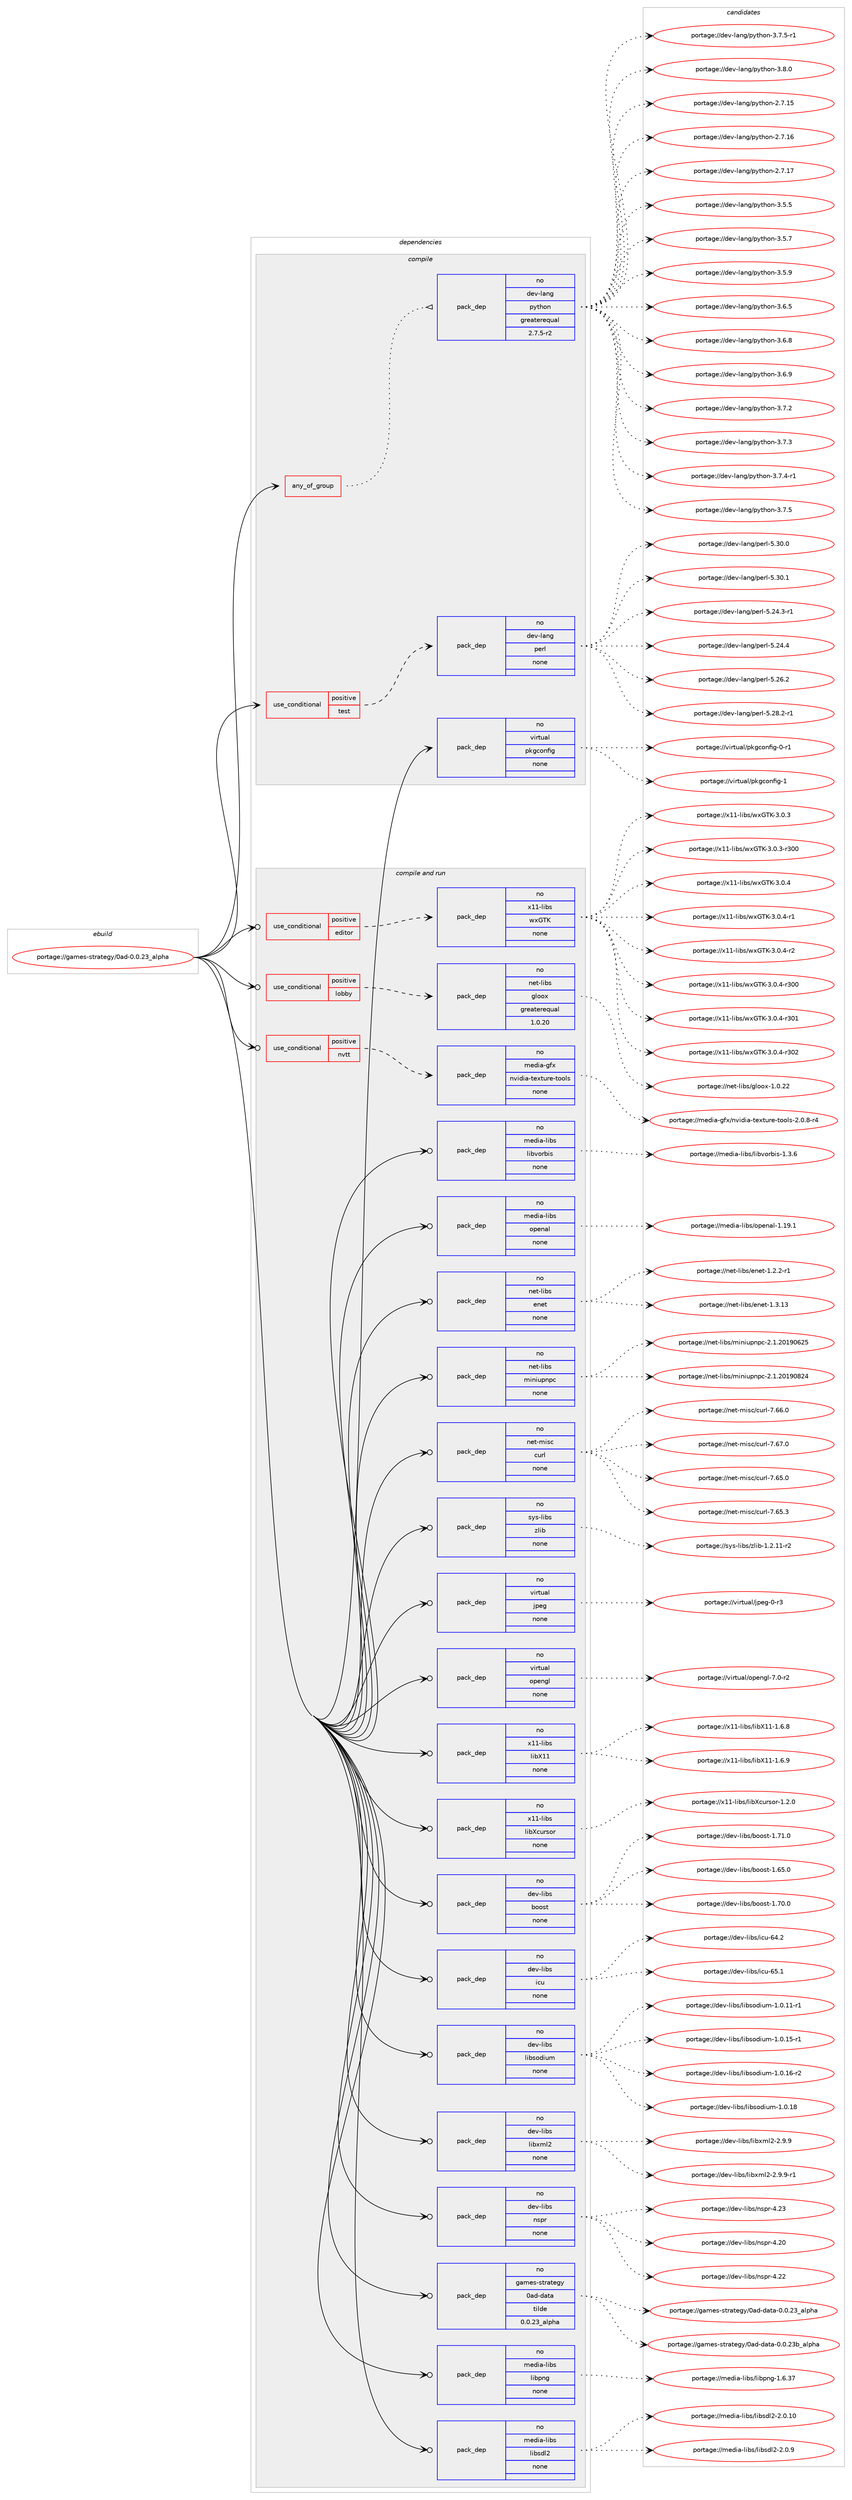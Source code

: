 digraph prolog {

# *************
# Graph options
# *************

newrank=true;
concentrate=true;
compound=true;
graph [rankdir=LR,fontname=Helvetica,fontsize=10,ranksep=1.5];#, ranksep=2.5, nodesep=0.2];
edge  [arrowhead=vee];
node  [fontname=Helvetica,fontsize=10];

# **********
# The ebuild
# **********

subgraph cluster_leftcol {
color=gray;
rank=same;
label=<<i>ebuild</i>>;
id [label="portage://games-strategy/0ad-0.0.23_alpha", color=red, width=4, href="../games-strategy/0ad-0.0.23_alpha.svg"];
}

# ****************
# The dependencies
# ****************

subgraph cluster_midcol {
color=gray;
label=<<i>dependencies</i>>;
subgraph cluster_compile {
fillcolor="#eeeeee";
style=filled;
label=<<i>compile</i>>;
subgraph any3956 {
dependency276526 [label=<<TABLE BORDER="0" CELLBORDER="1" CELLSPACING="0" CELLPADDING="4"><TR><TD CELLPADDING="10">any_of_group</TD></TR></TABLE>>, shape=none, color=red];subgraph pack198761 {
dependency276527 [label=<<TABLE BORDER="0" CELLBORDER="1" CELLSPACING="0" CELLPADDING="4" WIDTH="220"><TR><TD ROWSPAN="6" CELLPADDING="30">pack_dep</TD></TR><TR><TD WIDTH="110">no</TD></TR><TR><TD>dev-lang</TD></TR><TR><TD>python</TD></TR><TR><TD>greaterequal</TD></TR><TR><TD>2.7.5-r2</TD></TR></TABLE>>, shape=none, color=blue];
}
dependency276526:e -> dependency276527:w [weight=20,style="dotted",arrowhead="oinv"];
}
id:e -> dependency276526:w [weight=20,style="solid",arrowhead="vee"];
subgraph cond73735 {
dependency276528 [label=<<TABLE BORDER="0" CELLBORDER="1" CELLSPACING="0" CELLPADDING="4"><TR><TD ROWSPAN="3" CELLPADDING="10">use_conditional</TD></TR><TR><TD>positive</TD></TR><TR><TD>test</TD></TR></TABLE>>, shape=none, color=red];
subgraph pack198762 {
dependency276529 [label=<<TABLE BORDER="0" CELLBORDER="1" CELLSPACING="0" CELLPADDING="4" WIDTH="220"><TR><TD ROWSPAN="6" CELLPADDING="30">pack_dep</TD></TR><TR><TD WIDTH="110">no</TD></TR><TR><TD>dev-lang</TD></TR><TR><TD>perl</TD></TR><TR><TD>none</TD></TR><TR><TD></TD></TR></TABLE>>, shape=none, color=blue];
}
dependency276528:e -> dependency276529:w [weight=20,style="dashed",arrowhead="vee"];
}
id:e -> dependency276528:w [weight=20,style="solid",arrowhead="vee"];
subgraph pack198763 {
dependency276530 [label=<<TABLE BORDER="0" CELLBORDER="1" CELLSPACING="0" CELLPADDING="4" WIDTH="220"><TR><TD ROWSPAN="6" CELLPADDING="30">pack_dep</TD></TR><TR><TD WIDTH="110">no</TD></TR><TR><TD>virtual</TD></TR><TR><TD>pkgconfig</TD></TR><TR><TD>none</TD></TR><TR><TD></TD></TR></TABLE>>, shape=none, color=blue];
}
id:e -> dependency276530:w [weight=20,style="solid",arrowhead="vee"];
}
subgraph cluster_compileandrun {
fillcolor="#eeeeee";
style=filled;
label=<<i>compile and run</i>>;
subgraph cond73736 {
dependency276531 [label=<<TABLE BORDER="0" CELLBORDER="1" CELLSPACING="0" CELLPADDING="4"><TR><TD ROWSPAN="3" CELLPADDING="10">use_conditional</TD></TR><TR><TD>positive</TD></TR><TR><TD>editor</TD></TR></TABLE>>, shape=none, color=red];
subgraph pack198764 {
dependency276532 [label=<<TABLE BORDER="0" CELLBORDER="1" CELLSPACING="0" CELLPADDING="4" WIDTH="220"><TR><TD ROWSPAN="6" CELLPADDING="30">pack_dep</TD></TR><TR><TD WIDTH="110">no</TD></TR><TR><TD>x11-libs</TD></TR><TR><TD>wxGTK</TD></TR><TR><TD>none</TD></TR><TR><TD></TD></TR></TABLE>>, shape=none, color=blue];
}
dependency276531:e -> dependency276532:w [weight=20,style="dashed",arrowhead="vee"];
}
id:e -> dependency276531:w [weight=20,style="solid",arrowhead="odotvee"];
subgraph cond73737 {
dependency276533 [label=<<TABLE BORDER="0" CELLBORDER="1" CELLSPACING="0" CELLPADDING="4"><TR><TD ROWSPAN="3" CELLPADDING="10">use_conditional</TD></TR><TR><TD>positive</TD></TR><TR><TD>lobby</TD></TR></TABLE>>, shape=none, color=red];
subgraph pack198765 {
dependency276534 [label=<<TABLE BORDER="0" CELLBORDER="1" CELLSPACING="0" CELLPADDING="4" WIDTH="220"><TR><TD ROWSPAN="6" CELLPADDING="30">pack_dep</TD></TR><TR><TD WIDTH="110">no</TD></TR><TR><TD>net-libs</TD></TR><TR><TD>gloox</TD></TR><TR><TD>greaterequal</TD></TR><TR><TD>1.0.20</TD></TR></TABLE>>, shape=none, color=blue];
}
dependency276533:e -> dependency276534:w [weight=20,style="dashed",arrowhead="vee"];
}
id:e -> dependency276533:w [weight=20,style="solid",arrowhead="odotvee"];
subgraph cond73738 {
dependency276535 [label=<<TABLE BORDER="0" CELLBORDER="1" CELLSPACING="0" CELLPADDING="4"><TR><TD ROWSPAN="3" CELLPADDING="10">use_conditional</TD></TR><TR><TD>positive</TD></TR><TR><TD>nvtt</TD></TR></TABLE>>, shape=none, color=red];
subgraph pack198766 {
dependency276536 [label=<<TABLE BORDER="0" CELLBORDER="1" CELLSPACING="0" CELLPADDING="4" WIDTH="220"><TR><TD ROWSPAN="6" CELLPADDING="30">pack_dep</TD></TR><TR><TD WIDTH="110">no</TD></TR><TR><TD>media-gfx</TD></TR><TR><TD>nvidia-texture-tools</TD></TR><TR><TD>none</TD></TR><TR><TD></TD></TR></TABLE>>, shape=none, color=blue];
}
dependency276535:e -> dependency276536:w [weight=20,style="dashed",arrowhead="vee"];
}
id:e -> dependency276535:w [weight=20,style="solid",arrowhead="odotvee"];
subgraph pack198767 {
dependency276537 [label=<<TABLE BORDER="0" CELLBORDER="1" CELLSPACING="0" CELLPADDING="4" WIDTH="220"><TR><TD ROWSPAN="6" CELLPADDING="30">pack_dep</TD></TR><TR><TD WIDTH="110">no</TD></TR><TR><TD>dev-libs</TD></TR><TR><TD>boost</TD></TR><TR><TD>none</TD></TR><TR><TD></TD></TR></TABLE>>, shape=none, color=blue];
}
id:e -> dependency276537:w [weight=20,style="solid",arrowhead="odotvee"];
subgraph pack198768 {
dependency276538 [label=<<TABLE BORDER="0" CELLBORDER="1" CELLSPACING="0" CELLPADDING="4" WIDTH="220"><TR><TD ROWSPAN="6" CELLPADDING="30">pack_dep</TD></TR><TR><TD WIDTH="110">no</TD></TR><TR><TD>dev-libs</TD></TR><TR><TD>icu</TD></TR><TR><TD>none</TD></TR><TR><TD></TD></TR></TABLE>>, shape=none, color=blue];
}
id:e -> dependency276538:w [weight=20,style="solid",arrowhead="odotvee"];
subgraph pack198769 {
dependency276539 [label=<<TABLE BORDER="0" CELLBORDER="1" CELLSPACING="0" CELLPADDING="4" WIDTH="220"><TR><TD ROWSPAN="6" CELLPADDING="30">pack_dep</TD></TR><TR><TD WIDTH="110">no</TD></TR><TR><TD>dev-libs</TD></TR><TR><TD>libsodium</TD></TR><TR><TD>none</TD></TR><TR><TD></TD></TR></TABLE>>, shape=none, color=blue];
}
id:e -> dependency276539:w [weight=20,style="solid",arrowhead="odotvee"];
subgraph pack198770 {
dependency276540 [label=<<TABLE BORDER="0" CELLBORDER="1" CELLSPACING="0" CELLPADDING="4" WIDTH="220"><TR><TD ROWSPAN="6" CELLPADDING="30">pack_dep</TD></TR><TR><TD WIDTH="110">no</TD></TR><TR><TD>dev-libs</TD></TR><TR><TD>libxml2</TD></TR><TR><TD>none</TD></TR><TR><TD></TD></TR></TABLE>>, shape=none, color=blue];
}
id:e -> dependency276540:w [weight=20,style="solid",arrowhead="odotvee"];
subgraph pack198771 {
dependency276541 [label=<<TABLE BORDER="0" CELLBORDER="1" CELLSPACING="0" CELLPADDING="4" WIDTH="220"><TR><TD ROWSPAN="6" CELLPADDING="30">pack_dep</TD></TR><TR><TD WIDTH="110">no</TD></TR><TR><TD>dev-libs</TD></TR><TR><TD>nspr</TD></TR><TR><TD>none</TD></TR><TR><TD></TD></TR></TABLE>>, shape=none, color=blue];
}
id:e -> dependency276541:w [weight=20,style="solid",arrowhead="odotvee"];
subgraph pack198772 {
dependency276542 [label=<<TABLE BORDER="0" CELLBORDER="1" CELLSPACING="0" CELLPADDING="4" WIDTH="220"><TR><TD ROWSPAN="6" CELLPADDING="30">pack_dep</TD></TR><TR><TD WIDTH="110">no</TD></TR><TR><TD>games-strategy</TD></TR><TR><TD>0ad-data</TD></TR><TR><TD>tilde</TD></TR><TR><TD>0.0.23_alpha</TD></TR></TABLE>>, shape=none, color=blue];
}
id:e -> dependency276542:w [weight=20,style="solid",arrowhead="odotvee"];
subgraph pack198773 {
dependency276543 [label=<<TABLE BORDER="0" CELLBORDER="1" CELLSPACING="0" CELLPADDING="4" WIDTH="220"><TR><TD ROWSPAN="6" CELLPADDING="30">pack_dep</TD></TR><TR><TD WIDTH="110">no</TD></TR><TR><TD>media-libs</TD></TR><TR><TD>libpng</TD></TR><TR><TD>none</TD></TR><TR><TD></TD></TR></TABLE>>, shape=none, color=blue];
}
id:e -> dependency276543:w [weight=20,style="solid",arrowhead="odotvee"];
subgraph pack198774 {
dependency276544 [label=<<TABLE BORDER="0" CELLBORDER="1" CELLSPACING="0" CELLPADDING="4" WIDTH="220"><TR><TD ROWSPAN="6" CELLPADDING="30">pack_dep</TD></TR><TR><TD WIDTH="110">no</TD></TR><TR><TD>media-libs</TD></TR><TR><TD>libsdl2</TD></TR><TR><TD>none</TD></TR><TR><TD></TD></TR></TABLE>>, shape=none, color=blue];
}
id:e -> dependency276544:w [weight=20,style="solid",arrowhead="odotvee"];
subgraph pack198775 {
dependency276545 [label=<<TABLE BORDER="0" CELLBORDER="1" CELLSPACING="0" CELLPADDING="4" WIDTH="220"><TR><TD ROWSPAN="6" CELLPADDING="30">pack_dep</TD></TR><TR><TD WIDTH="110">no</TD></TR><TR><TD>media-libs</TD></TR><TR><TD>libvorbis</TD></TR><TR><TD>none</TD></TR><TR><TD></TD></TR></TABLE>>, shape=none, color=blue];
}
id:e -> dependency276545:w [weight=20,style="solid",arrowhead="odotvee"];
subgraph pack198776 {
dependency276546 [label=<<TABLE BORDER="0" CELLBORDER="1" CELLSPACING="0" CELLPADDING="4" WIDTH="220"><TR><TD ROWSPAN="6" CELLPADDING="30">pack_dep</TD></TR><TR><TD WIDTH="110">no</TD></TR><TR><TD>media-libs</TD></TR><TR><TD>openal</TD></TR><TR><TD>none</TD></TR><TR><TD></TD></TR></TABLE>>, shape=none, color=blue];
}
id:e -> dependency276546:w [weight=20,style="solid",arrowhead="odotvee"];
subgraph pack198777 {
dependency276547 [label=<<TABLE BORDER="0" CELLBORDER="1" CELLSPACING="0" CELLPADDING="4" WIDTH="220"><TR><TD ROWSPAN="6" CELLPADDING="30">pack_dep</TD></TR><TR><TD WIDTH="110">no</TD></TR><TR><TD>net-libs</TD></TR><TR><TD>enet</TD></TR><TR><TD>none</TD></TR><TR><TD></TD></TR></TABLE>>, shape=none, color=blue];
}
id:e -> dependency276547:w [weight=20,style="solid",arrowhead="odotvee"];
subgraph pack198778 {
dependency276548 [label=<<TABLE BORDER="0" CELLBORDER="1" CELLSPACING="0" CELLPADDING="4" WIDTH="220"><TR><TD ROWSPAN="6" CELLPADDING="30">pack_dep</TD></TR><TR><TD WIDTH="110">no</TD></TR><TR><TD>net-libs</TD></TR><TR><TD>miniupnpc</TD></TR><TR><TD>none</TD></TR><TR><TD></TD></TR></TABLE>>, shape=none, color=blue];
}
id:e -> dependency276548:w [weight=20,style="solid",arrowhead="odotvee"];
subgraph pack198779 {
dependency276549 [label=<<TABLE BORDER="0" CELLBORDER="1" CELLSPACING="0" CELLPADDING="4" WIDTH="220"><TR><TD ROWSPAN="6" CELLPADDING="30">pack_dep</TD></TR><TR><TD WIDTH="110">no</TD></TR><TR><TD>net-misc</TD></TR><TR><TD>curl</TD></TR><TR><TD>none</TD></TR><TR><TD></TD></TR></TABLE>>, shape=none, color=blue];
}
id:e -> dependency276549:w [weight=20,style="solid",arrowhead="odotvee"];
subgraph pack198780 {
dependency276550 [label=<<TABLE BORDER="0" CELLBORDER="1" CELLSPACING="0" CELLPADDING="4" WIDTH="220"><TR><TD ROWSPAN="6" CELLPADDING="30">pack_dep</TD></TR><TR><TD WIDTH="110">no</TD></TR><TR><TD>sys-libs</TD></TR><TR><TD>zlib</TD></TR><TR><TD>none</TD></TR><TR><TD></TD></TR></TABLE>>, shape=none, color=blue];
}
id:e -> dependency276550:w [weight=20,style="solid",arrowhead="odotvee"];
subgraph pack198781 {
dependency276551 [label=<<TABLE BORDER="0" CELLBORDER="1" CELLSPACING="0" CELLPADDING="4" WIDTH="220"><TR><TD ROWSPAN="6" CELLPADDING="30">pack_dep</TD></TR><TR><TD WIDTH="110">no</TD></TR><TR><TD>virtual</TD></TR><TR><TD>jpeg</TD></TR><TR><TD>none</TD></TR><TR><TD></TD></TR></TABLE>>, shape=none, color=blue];
}
id:e -> dependency276551:w [weight=20,style="solid",arrowhead="odotvee"];
subgraph pack198782 {
dependency276552 [label=<<TABLE BORDER="0" CELLBORDER="1" CELLSPACING="0" CELLPADDING="4" WIDTH="220"><TR><TD ROWSPAN="6" CELLPADDING="30">pack_dep</TD></TR><TR><TD WIDTH="110">no</TD></TR><TR><TD>virtual</TD></TR><TR><TD>opengl</TD></TR><TR><TD>none</TD></TR><TR><TD></TD></TR></TABLE>>, shape=none, color=blue];
}
id:e -> dependency276552:w [weight=20,style="solid",arrowhead="odotvee"];
subgraph pack198783 {
dependency276553 [label=<<TABLE BORDER="0" CELLBORDER="1" CELLSPACING="0" CELLPADDING="4" WIDTH="220"><TR><TD ROWSPAN="6" CELLPADDING="30">pack_dep</TD></TR><TR><TD WIDTH="110">no</TD></TR><TR><TD>x11-libs</TD></TR><TR><TD>libX11</TD></TR><TR><TD>none</TD></TR><TR><TD></TD></TR></TABLE>>, shape=none, color=blue];
}
id:e -> dependency276553:w [weight=20,style="solid",arrowhead="odotvee"];
subgraph pack198784 {
dependency276554 [label=<<TABLE BORDER="0" CELLBORDER="1" CELLSPACING="0" CELLPADDING="4" WIDTH="220"><TR><TD ROWSPAN="6" CELLPADDING="30">pack_dep</TD></TR><TR><TD WIDTH="110">no</TD></TR><TR><TD>x11-libs</TD></TR><TR><TD>libXcursor</TD></TR><TR><TD>none</TD></TR><TR><TD></TD></TR></TABLE>>, shape=none, color=blue];
}
id:e -> dependency276554:w [weight=20,style="solid",arrowhead="odotvee"];
}
subgraph cluster_run {
fillcolor="#eeeeee";
style=filled;
label=<<i>run</i>>;
}
}

# **************
# The candidates
# **************

subgraph cluster_choices {
rank=same;
color=gray;
label=<<i>candidates</i>>;

subgraph choice198761 {
color=black;
nodesep=1;
choiceportage10010111845108971101034711212111610411111045504655464953 [label="portage://dev-lang/python-2.7.15", color=red, width=4,href="../dev-lang/python-2.7.15.svg"];
choiceportage10010111845108971101034711212111610411111045504655464954 [label="portage://dev-lang/python-2.7.16", color=red, width=4,href="../dev-lang/python-2.7.16.svg"];
choiceportage10010111845108971101034711212111610411111045504655464955 [label="portage://dev-lang/python-2.7.17", color=red, width=4,href="../dev-lang/python-2.7.17.svg"];
choiceportage100101118451089711010347112121116104111110455146534653 [label="portage://dev-lang/python-3.5.5", color=red, width=4,href="../dev-lang/python-3.5.5.svg"];
choiceportage100101118451089711010347112121116104111110455146534655 [label="portage://dev-lang/python-3.5.7", color=red, width=4,href="../dev-lang/python-3.5.7.svg"];
choiceportage100101118451089711010347112121116104111110455146534657 [label="portage://dev-lang/python-3.5.9", color=red, width=4,href="../dev-lang/python-3.5.9.svg"];
choiceportage100101118451089711010347112121116104111110455146544653 [label="portage://dev-lang/python-3.6.5", color=red, width=4,href="../dev-lang/python-3.6.5.svg"];
choiceportage100101118451089711010347112121116104111110455146544656 [label="portage://dev-lang/python-3.6.8", color=red, width=4,href="../dev-lang/python-3.6.8.svg"];
choiceportage100101118451089711010347112121116104111110455146544657 [label="portage://dev-lang/python-3.6.9", color=red, width=4,href="../dev-lang/python-3.6.9.svg"];
choiceportage100101118451089711010347112121116104111110455146554650 [label="portage://dev-lang/python-3.7.2", color=red, width=4,href="../dev-lang/python-3.7.2.svg"];
choiceportage100101118451089711010347112121116104111110455146554651 [label="portage://dev-lang/python-3.7.3", color=red, width=4,href="../dev-lang/python-3.7.3.svg"];
choiceportage1001011184510897110103471121211161041111104551465546524511449 [label="portage://dev-lang/python-3.7.4-r1", color=red, width=4,href="../dev-lang/python-3.7.4-r1.svg"];
choiceportage100101118451089711010347112121116104111110455146554653 [label="portage://dev-lang/python-3.7.5", color=red, width=4,href="../dev-lang/python-3.7.5.svg"];
choiceportage1001011184510897110103471121211161041111104551465546534511449 [label="portage://dev-lang/python-3.7.5-r1", color=red, width=4,href="../dev-lang/python-3.7.5-r1.svg"];
choiceportage100101118451089711010347112121116104111110455146564648 [label="portage://dev-lang/python-3.8.0", color=red, width=4,href="../dev-lang/python-3.8.0.svg"];
dependency276527:e -> choiceportage10010111845108971101034711212111610411111045504655464953:w [style=dotted,weight="100"];
dependency276527:e -> choiceportage10010111845108971101034711212111610411111045504655464954:w [style=dotted,weight="100"];
dependency276527:e -> choiceportage10010111845108971101034711212111610411111045504655464955:w [style=dotted,weight="100"];
dependency276527:e -> choiceportage100101118451089711010347112121116104111110455146534653:w [style=dotted,weight="100"];
dependency276527:e -> choiceportage100101118451089711010347112121116104111110455146534655:w [style=dotted,weight="100"];
dependency276527:e -> choiceportage100101118451089711010347112121116104111110455146534657:w [style=dotted,weight="100"];
dependency276527:e -> choiceportage100101118451089711010347112121116104111110455146544653:w [style=dotted,weight="100"];
dependency276527:e -> choiceportage100101118451089711010347112121116104111110455146544656:w [style=dotted,weight="100"];
dependency276527:e -> choiceportage100101118451089711010347112121116104111110455146544657:w [style=dotted,weight="100"];
dependency276527:e -> choiceportage100101118451089711010347112121116104111110455146554650:w [style=dotted,weight="100"];
dependency276527:e -> choiceportage100101118451089711010347112121116104111110455146554651:w [style=dotted,weight="100"];
dependency276527:e -> choiceportage1001011184510897110103471121211161041111104551465546524511449:w [style=dotted,weight="100"];
dependency276527:e -> choiceportage100101118451089711010347112121116104111110455146554653:w [style=dotted,weight="100"];
dependency276527:e -> choiceportage1001011184510897110103471121211161041111104551465546534511449:w [style=dotted,weight="100"];
dependency276527:e -> choiceportage100101118451089711010347112121116104111110455146564648:w [style=dotted,weight="100"];
}
subgraph choice198762 {
color=black;
nodesep=1;
choiceportage100101118451089711010347112101114108455346505246514511449 [label="portage://dev-lang/perl-5.24.3-r1", color=red, width=4,href="../dev-lang/perl-5.24.3-r1.svg"];
choiceportage10010111845108971101034711210111410845534650524652 [label="portage://dev-lang/perl-5.24.4", color=red, width=4,href="../dev-lang/perl-5.24.4.svg"];
choiceportage10010111845108971101034711210111410845534650544650 [label="portage://dev-lang/perl-5.26.2", color=red, width=4,href="../dev-lang/perl-5.26.2.svg"];
choiceportage100101118451089711010347112101114108455346505646504511449 [label="portage://dev-lang/perl-5.28.2-r1", color=red, width=4,href="../dev-lang/perl-5.28.2-r1.svg"];
choiceportage10010111845108971101034711210111410845534651484648 [label="portage://dev-lang/perl-5.30.0", color=red, width=4,href="../dev-lang/perl-5.30.0.svg"];
choiceportage10010111845108971101034711210111410845534651484649 [label="portage://dev-lang/perl-5.30.1", color=red, width=4,href="../dev-lang/perl-5.30.1.svg"];
dependency276529:e -> choiceportage100101118451089711010347112101114108455346505246514511449:w [style=dotted,weight="100"];
dependency276529:e -> choiceportage10010111845108971101034711210111410845534650524652:w [style=dotted,weight="100"];
dependency276529:e -> choiceportage10010111845108971101034711210111410845534650544650:w [style=dotted,weight="100"];
dependency276529:e -> choiceportage100101118451089711010347112101114108455346505646504511449:w [style=dotted,weight="100"];
dependency276529:e -> choiceportage10010111845108971101034711210111410845534651484648:w [style=dotted,weight="100"];
dependency276529:e -> choiceportage10010111845108971101034711210111410845534651484649:w [style=dotted,weight="100"];
}
subgraph choice198763 {
color=black;
nodesep=1;
choiceportage11810511411611797108471121071039911111010210510345484511449 [label="portage://virtual/pkgconfig-0-r1", color=red, width=4,href="../virtual/pkgconfig-0-r1.svg"];
choiceportage1181051141161179710847112107103991111101021051034549 [label="portage://virtual/pkgconfig-1", color=red, width=4,href="../virtual/pkgconfig-1.svg"];
dependency276530:e -> choiceportage11810511411611797108471121071039911111010210510345484511449:w [style=dotted,weight="100"];
dependency276530:e -> choiceportage1181051141161179710847112107103991111101021051034549:w [style=dotted,weight="100"];
}
subgraph choice198764 {
color=black;
nodesep=1;
choiceportage1204949451081059811547119120718475455146484651 [label="portage://x11-libs/wxGTK-3.0.3", color=red, width=4,href="../x11-libs/wxGTK-3.0.3.svg"];
choiceportage120494945108105981154711912071847545514648465145114514848 [label="portage://x11-libs/wxGTK-3.0.3-r300", color=red, width=4,href="../x11-libs/wxGTK-3.0.3-r300.svg"];
choiceportage1204949451081059811547119120718475455146484652 [label="portage://x11-libs/wxGTK-3.0.4", color=red, width=4,href="../x11-libs/wxGTK-3.0.4.svg"];
choiceportage12049494510810598115471191207184754551464846524511449 [label="portage://x11-libs/wxGTK-3.0.4-r1", color=red, width=4,href="../x11-libs/wxGTK-3.0.4-r1.svg"];
choiceportage12049494510810598115471191207184754551464846524511450 [label="portage://x11-libs/wxGTK-3.0.4-r2", color=red, width=4,href="../x11-libs/wxGTK-3.0.4-r2.svg"];
choiceportage120494945108105981154711912071847545514648465245114514848 [label="portage://x11-libs/wxGTK-3.0.4-r300", color=red, width=4,href="../x11-libs/wxGTK-3.0.4-r300.svg"];
choiceportage120494945108105981154711912071847545514648465245114514849 [label="portage://x11-libs/wxGTK-3.0.4-r301", color=red, width=4,href="../x11-libs/wxGTK-3.0.4-r301.svg"];
choiceportage120494945108105981154711912071847545514648465245114514850 [label="portage://x11-libs/wxGTK-3.0.4-r302", color=red, width=4,href="../x11-libs/wxGTK-3.0.4-r302.svg"];
dependency276532:e -> choiceportage1204949451081059811547119120718475455146484651:w [style=dotted,weight="100"];
dependency276532:e -> choiceportage120494945108105981154711912071847545514648465145114514848:w [style=dotted,weight="100"];
dependency276532:e -> choiceportage1204949451081059811547119120718475455146484652:w [style=dotted,weight="100"];
dependency276532:e -> choiceportage12049494510810598115471191207184754551464846524511449:w [style=dotted,weight="100"];
dependency276532:e -> choiceportage12049494510810598115471191207184754551464846524511450:w [style=dotted,weight="100"];
dependency276532:e -> choiceportage120494945108105981154711912071847545514648465245114514848:w [style=dotted,weight="100"];
dependency276532:e -> choiceportage120494945108105981154711912071847545514648465245114514849:w [style=dotted,weight="100"];
dependency276532:e -> choiceportage120494945108105981154711912071847545514648465245114514850:w [style=dotted,weight="100"];
}
subgraph choice198765 {
color=black;
nodesep=1;
choiceportage11010111645108105981154710310811111112045494648465050 [label="portage://net-libs/gloox-1.0.22", color=red, width=4,href="../net-libs/gloox-1.0.22.svg"];
dependency276534:e -> choiceportage11010111645108105981154710310811111112045494648465050:w [style=dotted,weight="100"];
}
subgraph choice198766 {
color=black;
nodesep=1;
choiceportage1091011001059745103102120471101181051001059745116101120116117114101451161111111081154550464846564511452 [label="portage://media-gfx/nvidia-texture-tools-2.0.8-r4", color=red, width=4,href="../media-gfx/nvidia-texture-tools-2.0.8-r4.svg"];
dependency276536:e -> choiceportage1091011001059745103102120471101181051001059745116101120116117114101451161111111081154550464846564511452:w [style=dotted,weight="100"];
}
subgraph choice198767 {
color=black;
nodesep=1;
choiceportage1001011184510810598115479811111111511645494654534648 [label="portage://dev-libs/boost-1.65.0", color=red, width=4,href="../dev-libs/boost-1.65.0.svg"];
choiceportage1001011184510810598115479811111111511645494655484648 [label="portage://dev-libs/boost-1.70.0", color=red, width=4,href="../dev-libs/boost-1.70.0.svg"];
choiceportage1001011184510810598115479811111111511645494655494648 [label="portage://dev-libs/boost-1.71.0", color=red, width=4,href="../dev-libs/boost-1.71.0.svg"];
dependency276537:e -> choiceportage1001011184510810598115479811111111511645494654534648:w [style=dotted,weight="100"];
dependency276537:e -> choiceportage1001011184510810598115479811111111511645494655484648:w [style=dotted,weight="100"];
dependency276537:e -> choiceportage1001011184510810598115479811111111511645494655494648:w [style=dotted,weight="100"];
}
subgraph choice198768 {
color=black;
nodesep=1;
choiceportage100101118451081059811547105991174554524650 [label="portage://dev-libs/icu-64.2", color=red, width=4,href="../dev-libs/icu-64.2.svg"];
choiceportage100101118451081059811547105991174554534649 [label="portage://dev-libs/icu-65.1", color=red, width=4,href="../dev-libs/icu-65.1.svg"];
dependency276538:e -> choiceportage100101118451081059811547105991174554524650:w [style=dotted,weight="100"];
dependency276538:e -> choiceportage100101118451081059811547105991174554534649:w [style=dotted,weight="100"];
}
subgraph choice198769 {
color=black;
nodesep=1;
choiceportage10010111845108105981154710810598115111100105117109454946484649494511449 [label="portage://dev-libs/libsodium-1.0.11-r1", color=red, width=4,href="../dev-libs/libsodium-1.0.11-r1.svg"];
choiceportage10010111845108105981154710810598115111100105117109454946484649534511449 [label="portage://dev-libs/libsodium-1.0.15-r1", color=red, width=4,href="../dev-libs/libsodium-1.0.15-r1.svg"];
choiceportage10010111845108105981154710810598115111100105117109454946484649544511450 [label="portage://dev-libs/libsodium-1.0.16-r2", color=red, width=4,href="../dev-libs/libsodium-1.0.16-r2.svg"];
choiceportage1001011184510810598115471081059811511110010511710945494648464956 [label="portage://dev-libs/libsodium-1.0.18", color=red, width=4,href="../dev-libs/libsodium-1.0.18.svg"];
dependency276539:e -> choiceportage10010111845108105981154710810598115111100105117109454946484649494511449:w [style=dotted,weight="100"];
dependency276539:e -> choiceportage10010111845108105981154710810598115111100105117109454946484649534511449:w [style=dotted,weight="100"];
dependency276539:e -> choiceportage10010111845108105981154710810598115111100105117109454946484649544511450:w [style=dotted,weight="100"];
dependency276539:e -> choiceportage1001011184510810598115471081059811511110010511710945494648464956:w [style=dotted,weight="100"];
}
subgraph choice198770 {
color=black;
nodesep=1;
choiceportage1001011184510810598115471081059812010910850455046574657 [label="portage://dev-libs/libxml2-2.9.9", color=red, width=4,href="../dev-libs/libxml2-2.9.9.svg"];
choiceportage10010111845108105981154710810598120109108504550465746574511449 [label="portage://dev-libs/libxml2-2.9.9-r1", color=red, width=4,href="../dev-libs/libxml2-2.9.9-r1.svg"];
dependency276540:e -> choiceportage1001011184510810598115471081059812010910850455046574657:w [style=dotted,weight="100"];
dependency276540:e -> choiceportage10010111845108105981154710810598120109108504550465746574511449:w [style=dotted,weight="100"];
}
subgraph choice198771 {
color=black;
nodesep=1;
choiceportage1001011184510810598115471101151121144552465048 [label="portage://dev-libs/nspr-4.20", color=red, width=4,href="../dev-libs/nspr-4.20.svg"];
choiceportage1001011184510810598115471101151121144552465050 [label="portage://dev-libs/nspr-4.22", color=red, width=4,href="../dev-libs/nspr-4.22.svg"];
choiceportage1001011184510810598115471101151121144552465051 [label="portage://dev-libs/nspr-4.23", color=red, width=4,href="../dev-libs/nspr-4.23.svg"];
dependency276541:e -> choiceportage1001011184510810598115471101151121144552465048:w [style=dotted,weight="100"];
dependency276541:e -> choiceportage1001011184510810598115471101151121144552465050:w [style=dotted,weight="100"];
dependency276541:e -> choiceportage1001011184510810598115471101151121144552465051:w [style=dotted,weight="100"];
}
subgraph choice198772 {
color=black;
nodesep=1;
choiceportage10397109101115451151161149711610110312147489710045100971169745484648465051959710811210497 [label="portage://games-strategy/0ad-data-0.0.23_alpha", color=red, width=4,href="../games-strategy/0ad-data-0.0.23_alpha.svg"];
choiceportage1039710910111545115116114971161011031214748971004510097116974548464846505198959710811210497 [label="portage://games-strategy/0ad-data-0.0.23b_alpha", color=red, width=4,href="../games-strategy/0ad-data-0.0.23b_alpha.svg"];
dependency276542:e -> choiceportage10397109101115451151161149711610110312147489710045100971169745484648465051959710811210497:w [style=dotted,weight="100"];
dependency276542:e -> choiceportage1039710910111545115116114971161011031214748971004510097116974548464846505198959710811210497:w [style=dotted,weight="100"];
}
subgraph choice198773 {
color=black;
nodesep=1;
choiceportage109101100105974510810598115471081059811211010345494654465155 [label="portage://media-libs/libpng-1.6.37", color=red, width=4,href="../media-libs/libpng-1.6.37.svg"];
dependency276543:e -> choiceportage109101100105974510810598115471081059811211010345494654465155:w [style=dotted,weight="100"];
}
subgraph choice198774 {
color=black;
nodesep=1;
choiceportage10910110010597451081059811547108105981151001085045504648464948 [label="portage://media-libs/libsdl2-2.0.10", color=red, width=4,href="../media-libs/libsdl2-2.0.10.svg"];
choiceportage109101100105974510810598115471081059811510010850455046484657 [label="portage://media-libs/libsdl2-2.0.9", color=red, width=4,href="../media-libs/libsdl2-2.0.9.svg"];
dependency276544:e -> choiceportage10910110010597451081059811547108105981151001085045504648464948:w [style=dotted,weight="100"];
dependency276544:e -> choiceportage109101100105974510810598115471081059811510010850455046484657:w [style=dotted,weight="100"];
}
subgraph choice198775 {
color=black;
nodesep=1;
choiceportage109101100105974510810598115471081059811811111498105115454946514654 [label="portage://media-libs/libvorbis-1.3.6", color=red, width=4,href="../media-libs/libvorbis-1.3.6.svg"];
dependency276545:e -> choiceportage109101100105974510810598115471081059811811111498105115454946514654:w [style=dotted,weight="100"];
}
subgraph choice198776 {
color=black;
nodesep=1;
choiceportage109101100105974510810598115471111121011109710845494649574649 [label="portage://media-libs/openal-1.19.1", color=red, width=4,href="../media-libs/openal-1.19.1.svg"];
dependency276546:e -> choiceportage109101100105974510810598115471111121011109710845494649574649:w [style=dotted,weight="100"];
}
subgraph choice198777 {
color=black;
nodesep=1;
choiceportage1101011164510810598115471011101011164549465046504511449 [label="portage://net-libs/enet-1.2.2-r1", color=red, width=4,href="../net-libs/enet-1.2.2-r1.svg"];
choiceportage11010111645108105981154710111010111645494651464951 [label="portage://net-libs/enet-1.3.13", color=red, width=4,href="../net-libs/enet-1.3.13.svg"];
dependency276547:e -> choiceportage1101011164510810598115471011101011164549465046504511449:w [style=dotted,weight="100"];
dependency276547:e -> choiceportage11010111645108105981154710111010111645494651464951:w [style=dotted,weight="100"];
}
subgraph choice198778 {
color=black;
nodesep=1;
choiceportage1101011164510810598115471091051101051171121101129945504649465048495748545053 [label="portage://net-libs/miniupnpc-2.1.20190625", color=red, width=4,href="../net-libs/miniupnpc-2.1.20190625.svg"];
choiceportage1101011164510810598115471091051101051171121101129945504649465048495748565052 [label="portage://net-libs/miniupnpc-2.1.20190824", color=red, width=4,href="../net-libs/miniupnpc-2.1.20190824.svg"];
dependency276548:e -> choiceportage1101011164510810598115471091051101051171121101129945504649465048495748545053:w [style=dotted,weight="100"];
dependency276548:e -> choiceportage1101011164510810598115471091051101051171121101129945504649465048495748565052:w [style=dotted,weight="100"];
}
subgraph choice198779 {
color=black;
nodesep=1;
choiceportage1101011164510910511599479911711410845554654534648 [label="portage://net-misc/curl-7.65.0", color=red, width=4,href="../net-misc/curl-7.65.0.svg"];
choiceportage1101011164510910511599479911711410845554654534651 [label="portage://net-misc/curl-7.65.3", color=red, width=4,href="../net-misc/curl-7.65.3.svg"];
choiceportage1101011164510910511599479911711410845554654544648 [label="portage://net-misc/curl-7.66.0", color=red, width=4,href="../net-misc/curl-7.66.0.svg"];
choiceportage1101011164510910511599479911711410845554654554648 [label="portage://net-misc/curl-7.67.0", color=red, width=4,href="../net-misc/curl-7.67.0.svg"];
dependency276549:e -> choiceportage1101011164510910511599479911711410845554654534648:w [style=dotted,weight="100"];
dependency276549:e -> choiceportage1101011164510910511599479911711410845554654534651:w [style=dotted,weight="100"];
dependency276549:e -> choiceportage1101011164510910511599479911711410845554654544648:w [style=dotted,weight="100"];
dependency276549:e -> choiceportage1101011164510910511599479911711410845554654554648:w [style=dotted,weight="100"];
}
subgraph choice198780 {
color=black;
nodesep=1;
choiceportage11512111545108105981154712210810598454946504649494511450 [label="portage://sys-libs/zlib-1.2.11-r2", color=red, width=4,href="../sys-libs/zlib-1.2.11-r2.svg"];
dependency276550:e -> choiceportage11512111545108105981154712210810598454946504649494511450:w [style=dotted,weight="100"];
}
subgraph choice198781 {
color=black;
nodesep=1;
choiceportage118105114116117971084710611210110345484511451 [label="portage://virtual/jpeg-0-r3", color=red, width=4,href="../virtual/jpeg-0-r3.svg"];
dependency276551:e -> choiceportage118105114116117971084710611210110345484511451:w [style=dotted,weight="100"];
}
subgraph choice198782 {
color=black;
nodesep=1;
choiceportage1181051141161179710847111112101110103108455546484511450 [label="portage://virtual/opengl-7.0-r2", color=red, width=4,href="../virtual/opengl-7.0-r2.svg"];
dependency276552:e -> choiceportage1181051141161179710847111112101110103108455546484511450:w [style=dotted,weight="100"];
}
subgraph choice198783 {
color=black;
nodesep=1;
choiceportage120494945108105981154710810598884949454946544656 [label="portage://x11-libs/libX11-1.6.8", color=red, width=4,href="../x11-libs/libX11-1.6.8.svg"];
choiceportage120494945108105981154710810598884949454946544657 [label="portage://x11-libs/libX11-1.6.9", color=red, width=4,href="../x11-libs/libX11-1.6.9.svg"];
dependency276553:e -> choiceportage120494945108105981154710810598884949454946544656:w [style=dotted,weight="100"];
dependency276553:e -> choiceportage120494945108105981154710810598884949454946544657:w [style=dotted,weight="100"];
}
subgraph choice198784 {
color=black;
nodesep=1;
choiceportage1204949451081059811547108105988899117114115111114454946504648 [label="portage://x11-libs/libXcursor-1.2.0", color=red, width=4,href="../x11-libs/libXcursor-1.2.0.svg"];
dependency276554:e -> choiceportage1204949451081059811547108105988899117114115111114454946504648:w [style=dotted,weight="100"];
}
}

}
